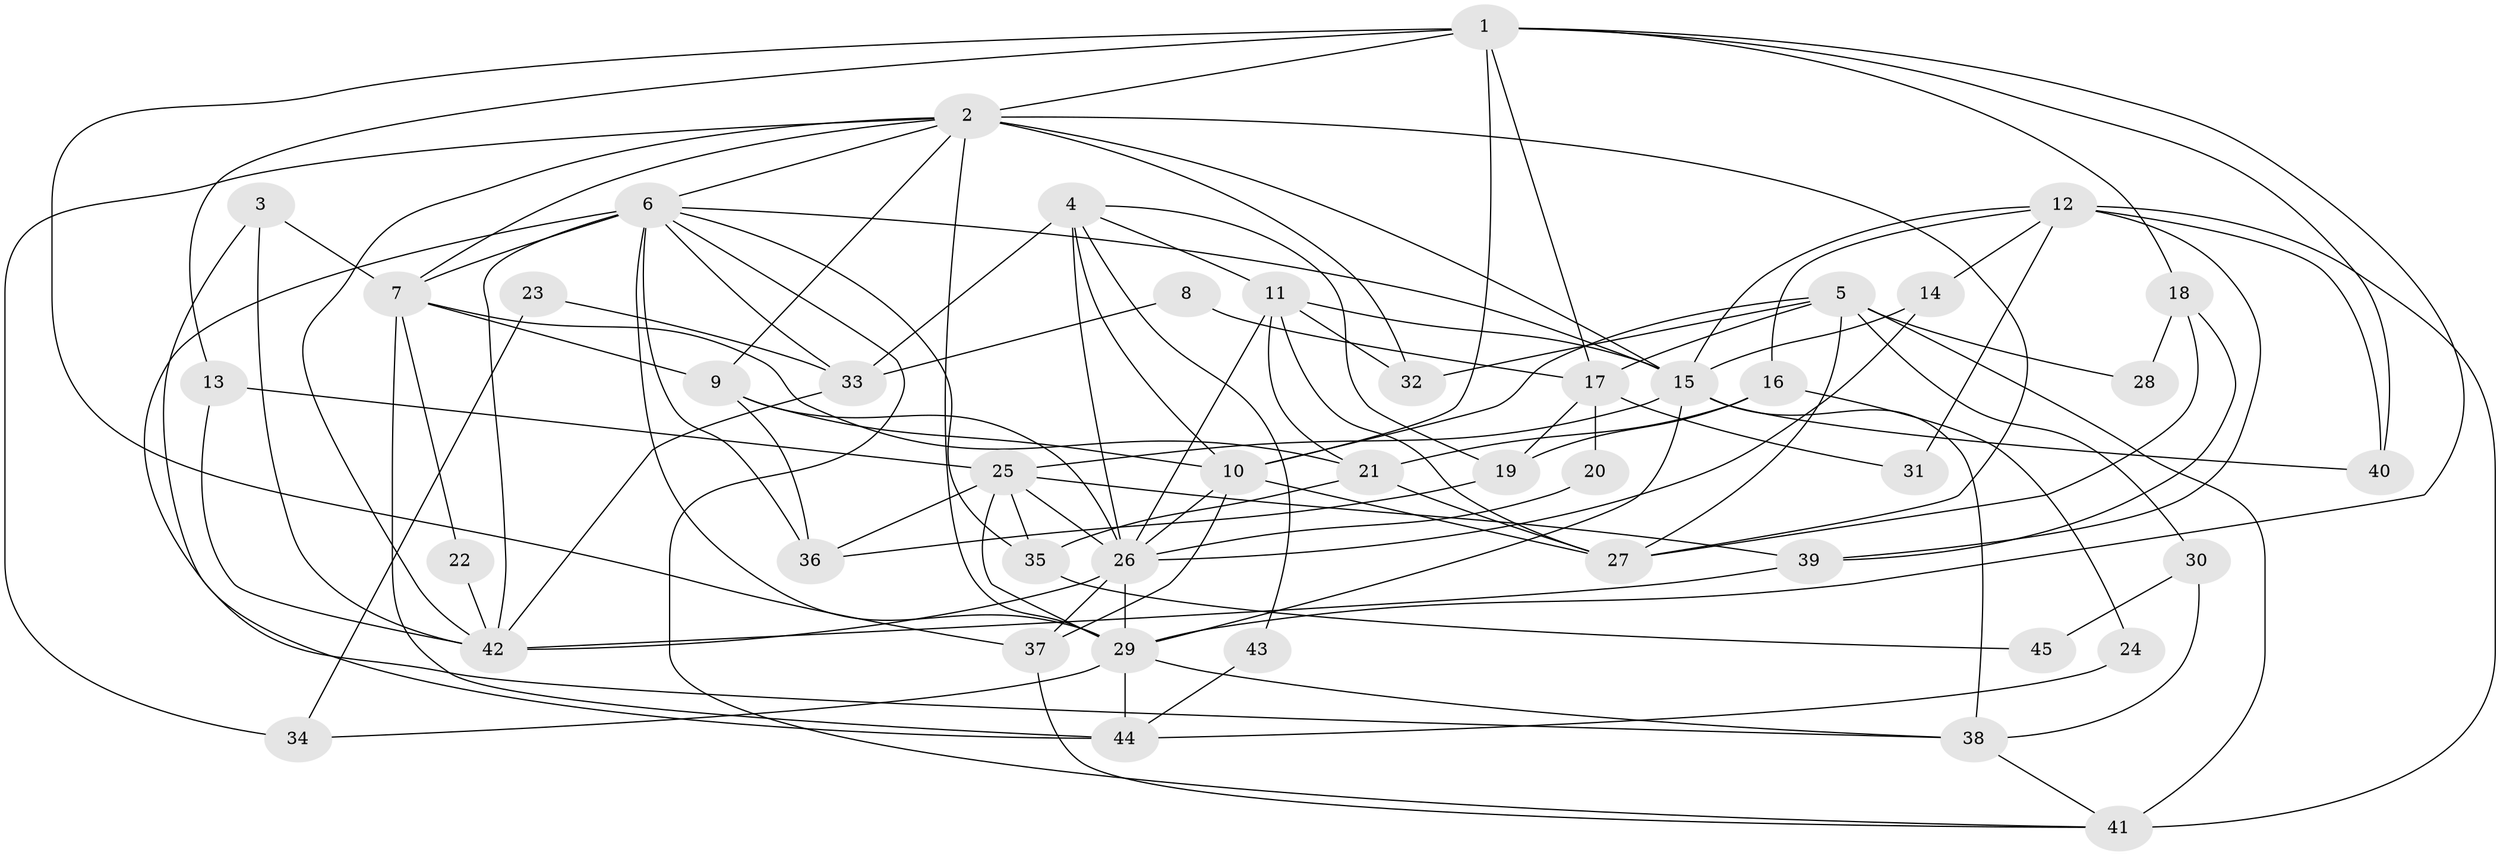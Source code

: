 // original degree distribution, {4: 0.28735632183908044, 3: 0.19540229885057472, 5: 0.21839080459770116, 2: 0.1724137931034483, 8: 0.011494252873563218, 6: 0.06896551724137931, 7: 0.04597701149425287}
// Generated by graph-tools (version 1.1) at 2025/36/03/09/25 02:36:17]
// undirected, 45 vertices, 110 edges
graph export_dot {
graph [start="1"]
  node [color=gray90,style=filled];
  1;
  2;
  3;
  4;
  5;
  6;
  7;
  8;
  9;
  10;
  11;
  12;
  13;
  14;
  15;
  16;
  17;
  18;
  19;
  20;
  21;
  22;
  23;
  24;
  25;
  26;
  27;
  28;
  29;
  30;
  31;
  32;
  33;
  34;
  35;
  36;
  37;
  38;
  39;
  40;
  41;
  42;
  43;
  44;
  45;
  1 -- 2 [weight=1.0];
  1 -- 10 [weight=3.0];
  1 -- 13 [weight=1.0];
  1 -- 17 [weight=1.0];
  1 -- 18 [weight=1.0];
  1 -- 29 [weight=1.0];
  1 -- 37 [weight=1.0];
  1 -- 40 [weight=1.0];
  2 -- 6 [weight=1.0];
  2 -- 7 [weight=1.0];
  2 -- 9 [weight=1.0];
  2 -- 15 [weight=1.0];
  2 -- 27 [weight=1.0];
  2 -- 29 [weight=2.0];
  2 -- 32 [weight=1.0];
  2 -- 34 [weight=1.0];
  2 -- 42 [weight=1.0];
  3 -- 7 [weight=1.0];
  3 -- 38 [weight=1.0];
  3 -- 42 [weight=1.0];
  4 -- 10 [weight=2.0];
  4 -- 11 [weight=1.0];
  4 -- 19 [weight=1.0];
  4 -- 26 [weight=1.0];
  4 -- 33 [weight=1.0];
  4 -- 43 [weight=1.0];
  5 -- 10 [weight=2.0];
  5 -- 17 [weight=1.0];
  5 -- 27 [weight=2.0];
  5 -- 28 [weight=1.0];
  5 -- 30 [weight=1.0];
  5 -- 32 [weight=1.0];
  5 -- 41 [weight=1.0];
  6 -- 7 [weight=1.0];
  6 -- 15 [weight=1.0];
  6 -- 29 [weight=2.0];
  6 -- 33 [weight=1.0];
  6 -- 35 [weight=1.0];
  6 -- 36 [weight=2.0];
  6 -- 41 [weight=1.0];
  6 -- 42 [weight=1.0];
  6 -- 44 [weight=1.0];
  7 -- 9 [weight=1.0];
  7 -- 21 [weight=1.0];
  7 -- 22 [weight=1.0];
  7 -- 44 [weight=1.0];
  8 -- 17 [weight=1.0];
  8 -- 33 [weight=1.0];
  9 -- 10 [weight=1.0];
  9 -- 26 [weight=1.0];
  9 -- 36 [weight=1.0];
  10 -- 26 [weight=2.0];
  10 -- 27 [weight=2.0];
  10 -- 37 [weight=1.0];
  11 -- 15 [weight=1.0];
  11 -- 21 [weight=1.0];
  11 -- 26 [weight=1.0];
  11 -- 27 [weight=1.0];
  11 -- 32 [weight=1.0];
  12 -- 14 [weight=1.0];
  12 -- 15 [weight=1.0];
  12 -- 16 [weight=1.0];
  12 -- 31 [weight=1.0];
  12 -- 39 [weight=1.0];
  12 -- 40 [weight=1.0];
  12 -- 41 [weight=2.0];
  13 -- 25 [weight=1.0];
  13 -- 42 [weight=1.0];
  14 -- 15 [weight=2.0];
  14 -- 26 [weight=1.0];
  15 -- 25 [weight=1.0];
  15 -- 29 [weight=1.0];
  15 -- 38 [weight=1.0];
  15 -- 40 [weight=1.0];
  16 -- 19 [weight=1.0];
  16 -- 21 [weight=1.0];
  16 -- 24 [weight=1.0];
  17 -- 19 [weight=1.0];
  17 -- 20 [weight=1.0];
  17 -- 31 [weight=1.0];
  18 -- 27 [weight=1.0];
  18 -- 28 [weight=1.0];
  18 -- 39 [weight=1.0];
  19 -- 36 [weight=1.0];
  20 -- 26 [weight=1.0];
  21 -- 27 [weight=1.0];
  21 -- 35 [weight=1.0];
  22 -- 42 [weight=1.0];
  23 -- 33 [weight=1.0];
  23 -- 34 [weight=1.0];
  24 -- 44 [weight=1.0];
  25 -- 26 [weight=2.0];
  25 -- 29 [weight=1.0];
  25 -- 35 [weight=1.0];
  25 -- 36 [weight=1.0];
  25 -- 39 [weight=1.0];
  26 -- 29 [weight=1.0];
  26 -- 37 [weight=2.0];
  26 -- 42 [weight=1.0];
  29 -- 34 [weight=1.0];
  29 -- 38 [weight=1.0];
  29 -- 44 [weight=1.0];
  30 -- 38 [weight=1.0];
  30 -- 45 [weight=1.0];
  33 -- 42 [weight=1.0];
  35 -- 45 [weight=1.0];
  37 -- 41 [weight=1.0];
  38 -- 41 [weight=1.0];
  39 -- 42 [weight=1.0];
  43 -- 44 [weight=1.0];
}
